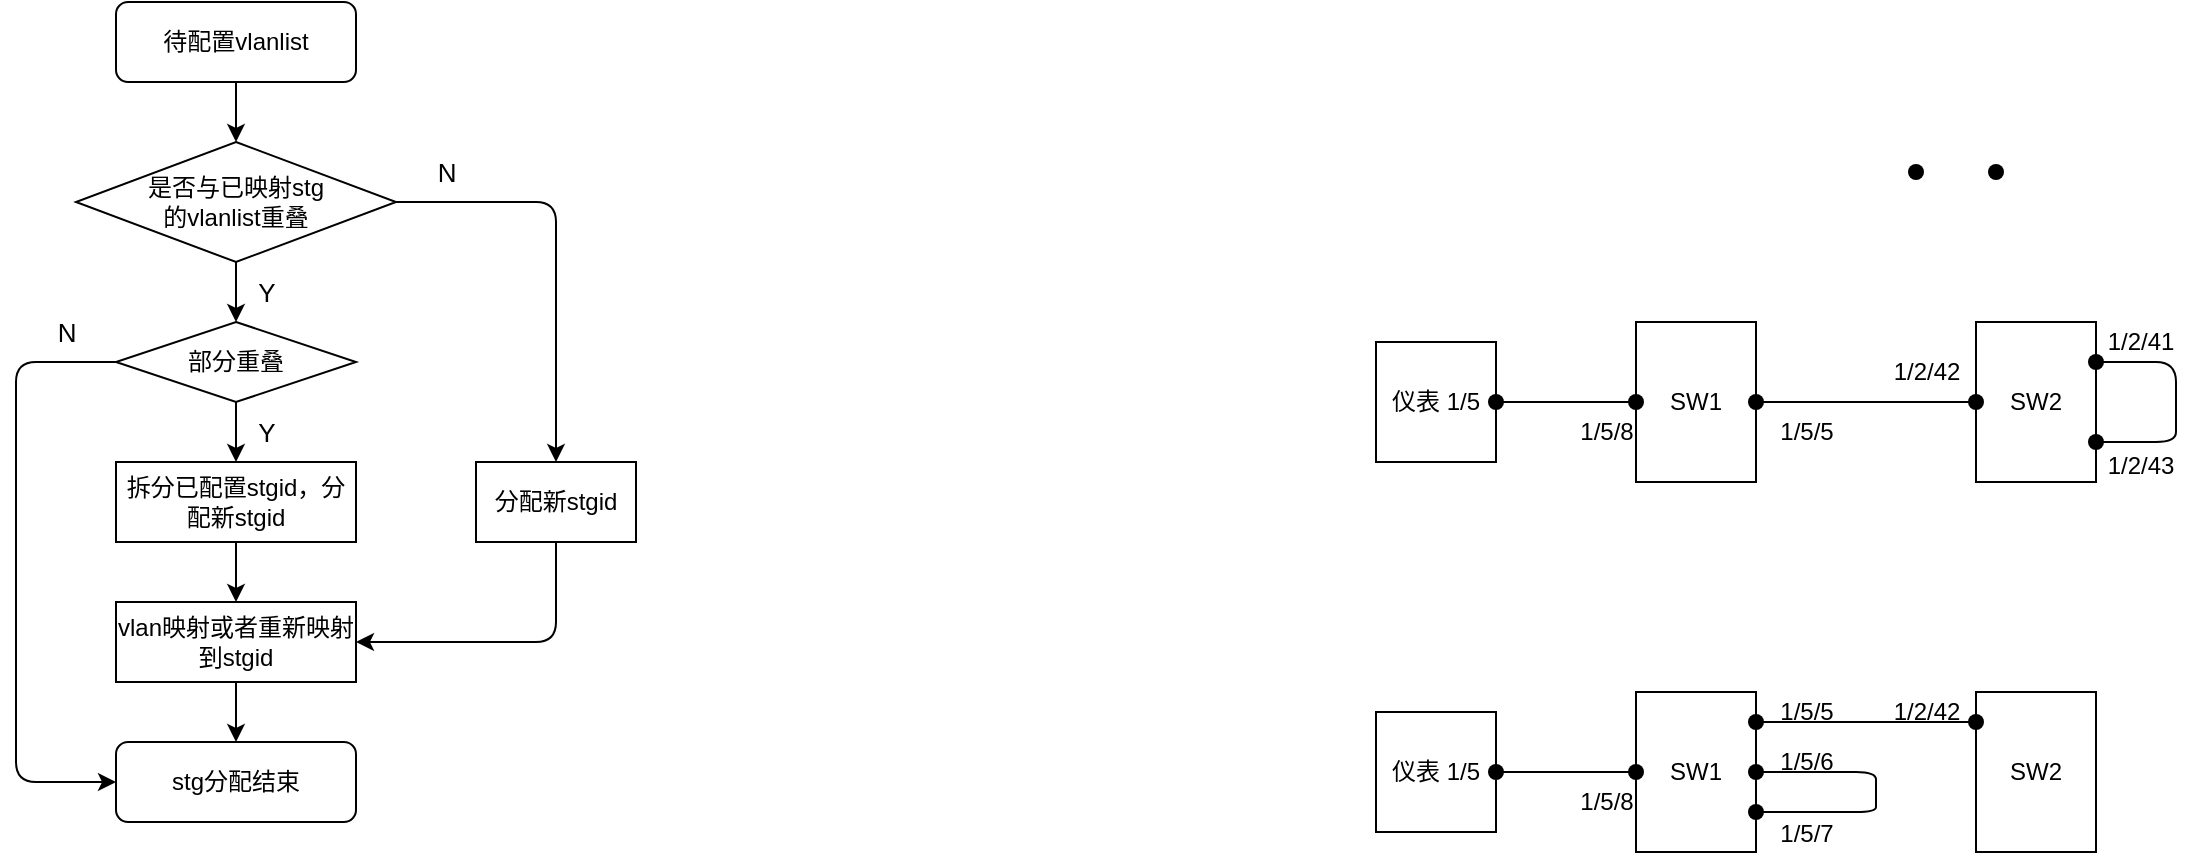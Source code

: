 <mxfile>
    <diagram id="0fgEC8UYPGC_yDSD97Gh" name="第 1 页">
        <mxGraphModel dx="3955" dy="2232" grid="0" gridSize="10" guides="1" tooltips="1" connect="1" arrows="1" fold="1" page="0" pageScale="1" pageWidth="827" pageHeight="1169" background="#ffffff" math="0" shadow="0">
            <root>
                <mxCell id="0"/>
                <mxCell id="1" parent="0"/>
                <mxCell id="2" value="待配置vlanlist" style="rounded=1;whiteSpace=wrap;html=1;fillColor=#FFFFFF;strokeColor=#000000;fontSize=12;fontColor=#000000;" parent="1" vertex="1">
                    <mxGeometry x="-2720" y="-1480" width="120" height="40" as="geometry"/>
                </mxCell>
                <mxCell id="3" value="是否与已映射stg&lt;br&gt;的vlanlist重叠" style="rhombus;whiteSpace=wrap;html=1;strokeColor=#000000;fontSize=12;fontColor=#000000;fillColor=#FFFFFF;" parent="1" vertex="1">
                    <mxGeometry x="-2740" y="-1410" width="160" height="60" as="geometry"/>
                </mxCell>
                <mxCell id="4" value="分配新stgid" style="rounded=0;whiteSpace=wrap;html=1;strokeColor=#000000;fontSize=12;fontColor=#000000;fillColor=#FFFFFF;" parent="1" vertex="1">
                    <mxGeometry x="-2540" y="-1250" width="80" height="40" as="geometry"/>
                </mxCell>
                <mxCell id="5" value="部分重叠" style="rhombus;whiteSpace=wrap;html=1;strokeColor=#000000;fontSize=12;fontColor=#000000;fillColor=#FFFFFF;" parent="1" vertex="1">
                    <mxGeometry x="-2720" y="-1320" width="120" height="40" as="geometry"/>
                </mxCell>
                <mxCell id="6" value="拆分已配置stgid，分配新stgid" style="rounded=0;whiteSpace=wrap;html=1;strokeColor=#000000;fontSize=12;fontColor=#000000;fillColor=#FFFFFF;" parent="1" vertex="1">
                    <mxGeometry x="-2720" y="-1250" width="120" height="40" as="geometry"/>
                </mxCell>
                <mxCell id="8" value="" style="endArrow=classic;html=1;fontSize=12;fontColor=#000000;exitX=0.5;exitY=1;exitDx=0;exitDy=0;strokeColor=#000000;" parent="1" source="2" target="3" edge="1">
                    <mxGeometry width="50" height="50" relative="1" as="geometry">
                        <mxPoint x="-2560" y="-1270" as="sourcePoint"/>
                        <mxPoint x="-2510" y="-1320" as="targetPoint"/>
                    </mxGeometry>
                </mxCell>
                <mxCell id="10" value="" style="endArrow=classic;html=1;strokeColor=#000000;fontSize=12;fontColor=#000000;exitX=0.5;exitY=1;exitDx=0;exitDy=0;entryX=0.5;entryY=0;entryDx=0;entryDy=0;" parent="1" source="3" target="5" edge="1">
                    <mxGeometry width="50" height="50" relative="1" as="geometry">
                        <mxPoint x="-2560" y="-1270" as="sourcePoint"/>
                        <mxPoint x="-2510" y="-1320" as="targetPoint"/>
                    </mxGeometry>
                </mxCell>
                <mxCell id="11" value="" style="endArrow=classic;html=1;strokeColor=#000000;fontSize=12;fontColor=#000000;exitX=0.5;exitY=1;exitDx=0;exitDy=0;entryX=0.5;entryY=0;entryDx=0;entryDy=0;" parent="1" source="5" target="6" edge="1">
                    <mxGeometry width="50" height="50" relative="1" as="geometry">
                        <mxPoint x="-2650" y="-1340" as="sourcePoint"/>
                        <mxPoint x="-2650" y="-1310" as="targetPoint"/>
                    </mxGeometry>
                </mxCell>
                <mxCell id="12" value="" style="endArrow=classic;html=1;strokeColor=#000000;fontSize=12;fontColor=#000000;exitX=0.5;exitY=1;exitDx=0;exitDy=0;" parent="1" source="6" edge="1">
                    <mxGeometry width="50" height="50" relative="1" as="geometry">
                        <mxPoint x="-2640" y="-1330" as="sourcePoint"/>
                        <mxPoint x="-2660" y="-1180" as="targetPoint"/>
                    </mxGeometry>
                </mxCell>
                <mxCell id="13" value="" style="endArrow=classic;html=1;strokeColor=#000000;fontSize=12;fontColor=#000000;exitX=1;exitY=0.5;exitDx=0;exitDy=0;entryX=0.5;entryY=0;entryDx=0;entryDy=0;" parent="1" source="3" target="4" edge="1">
                    <mxGeometry width="50" height="50" relative="1" as="geometry">
                        <mxPoint x="-2630" y="-1320" as="sourcePoint"/>
                        <mxPoint x="-2630" y="-1290" as="targetPoint"/>
                        <Array as="points">
                            <mxPoint x="-2500" y="-1380"/>
                        </Array>
                    </mxGeometry>
                </mxCell>
                <mxCell id="14" value="" style="endArrow=classic;html=1;strokeColor=#000000;fontSize=12;fontColor=#000000;exitX=0;exitY=0.5;exitDx=0;exitDy=0;entryX=0;entryY=0.5;entryDx=0;entryDy=0;" parent="1" source="5" target="17" edge="1">
                    <mxGeometry width="50" height="50" relative="1" as="geometry">
                        <mxPoint x="-2620" y="-1310" as="sourcePoint"/>
                        <mxPoint x="-2620" y="-1280" as="targetPoint"/>
                        <Array as="points">
                            <mxPoint x="-2770" y="-1300"/>
                            <mxPoint x="-2770" y="-1090"/>
                        </Array>
                    </mxGeometry>
                </mxCell>
                <mxCell id="15" value="" style="endArrow=classic;html=1;strokeColor=#000000;fontSize=12;fontColor=#000000;exitX=0.5;exitY=1;exitDx=0;exitDy=0;entryX=1;entryY=0.5;entryDx=0;entryDy=0;" parent="1" source="4" edge="1">
                    <mxGeometry width="50" height="50" relative="1" as="geometry">
                        <mxPoint x="-2610" y="-1300" as="sourcePoint"/>
                        <mxPoint x="-2600" y="-1160" as="targetPoint"/>
                        <Array as="points">
                            <mxPoint x="-2500" y="-1160"/>
                        </Array>
                    </mxGeometry>
                </mxCell>
                <mxCell id="17" value="stg分配结束" style="rounded=1;whiteSpace=wrap;html=1;fillColor=#FFFFFF;strokeColor=#000000;fontSize=12;fontColor=#000000;" parent="1" vertex="1">
                    <mxGeometry x="-2720" y="-1110" width="120" height="40" as="geometry"/>
                </mxCell>
                <mxCell id="18" value="N" style="text;html=1;align=center;verticalAlign=middle;resizable=0;points=[];autosize=1;strokeColor=none;fillColor=none;fontColor=#000000;fontSize=13;" parent="1" vertex="1">
                    <mxGeometry x="-2570" y="-1410" width="30" height="30" as="geometry"/>
                </mxCell>
                <mxCell id="19" value="Y" style="text;html=1;align=center;verticalAlign=middle;resizable=0;points=[];autosize=1;strokeColor=none;fillColor=none;fontColor=#000000;fontSize=13;" parent="1" vertex="1">
                    <mxGeometry x="-2660" y="-1350" width="30" height="30" as="geometry"/>
                </mxCell>
                <mxCell id="20" value="Y" style="text;html=1;align=center;verticalAlign=middle;resizable=0;points=[];autosize=1;strokeColor=none;fillColor=none;fontColor=#000000;fontSize=13;" parent="1" vertex="1">
                    <mxGeometry x="-2660" y="-1280" width="30" height="30" as="geometry"/>
                </mxCell>
                <mxCell id="21" value="N" style="text;html=1;align=center;verticalAlign=middle;resizable=0;points=[];autosize=1;strokeColor=none;fillColor=none;fontColor=#000000;fontSize=13;" parent="1" vertex="1">
                    <mxGeometry x="-2760" y="-1330" width="30" height="30" as="geometry"/>
                </mxCell>
                <mxCell id="22" value="vlan映射或者重新映射到stgid" style="rounded=0;whiteSpace=wrap;html=1;strokeColor=#000000;fontSize=12;fontColor=#000000;fillColor=#FFFFFF;" parent="1" vertex="1">
                    <mxGeometry x="-2720" y="-1180" width="120" height="40" as="geometry"/>
                </mxCell>
                <mxCell id="23" value="" style="endArrow=classic;html=1;strokeColor=#000000;fontSize=12;fontColor=#000000;exitX=0.5;exitY=1;exitDx=0;exitDy=0;entryX=0.5;entryY=0;entryDx=0;entryDy=0;" parent="1" source="22" target="17" edge="1">
                    <mxGeometry width="50" height="50" relative="1" as="geometry">
                        <mxPoint x="-2650" y="-1200" as="sourcePoint"/>
                        <mxPoint x="-2650" y="-1170" as="targetPoint"/>
                    </mxGeometry>
                </mxCell>
                <mxCell id="25" value="SW1" style="rounded=0;whiteSpace=wrap;html=1;strokeColor=#000000;fontSize=12;fontColor=#000000;fillColor=#FFFFFF;" vertex="1" parent="1">
                    <mxGeometry x="-1960" y="-1320" width="60" height="80" as="geometry"/>
                </mxCell>
                <mxCell id="28" value="" style="shape=waypoint;sketch=0;fillStyle=solid;size=6;pointerEvents=1;points=[];resizable=0;rotatable=0;perimeter=centerPerimeter;snapToPoint=1;strokeColor=#000000;strokeWidth=2;" vertex="1" parent="1">
                    <mxGeometry x="-1970" y="-1290" width="20" height="20" as="geometry"/>
                </mxCell>
                <mxCell id="30" value="" style="shape=waypoint;sketch=0;fillStyle=solid;size=6;pointerEvents=1;points=[];resizable=0;rotatable=0;perimeter=centerPerimeter;snapToPoint=1;strokeColor=#000000;strokeWidth=2;" vertex="1" parent="1">
                    <mxGeometry x="-1830" y="-1405" width="20" height="20" as="geometry"/>
                </mxCell>
                <mxCell id="31" value="" style="shape=waypoint;sketch=0;fillStyle=solid;size=6;pointerEvents=1;points=[];resizable=0;rotatable=0;perimeter=centerPerimeter;snapToPoint=1;strokeColor=#000000;strokeWidth=2;" vertex="1" parent="1">
                    <mxGeometry x="-1790" y="-1405" width="20" height="20" as="geometry"/>
                </mxCell>
                <mxCell id="32" value="" style="shape=waypoint;sketch=0;fillStyle=solid;size=6;pointerEvents=1;points=[];resizable=0;rotatable=0;perimeter=centerPerimeter;snapToPoint=1;strokeColor=#000000;strokeWidth=2;" vertex="1" parent="1">
                    <mxGeometry x="-1910" y="-1290" width="20" height="20" as="geometry"/>
                </mxCell>
                <mxCell id="35" value="仪表 1/5" style="rounded=0;whiteSpace=wrap;html=1;strokeColor=#000000;fontSize=12;fontColor=#000000;fillColor=#FFFFFF;" vertex="1" parent="1">
                    <mxGeometry x="-2090" y="-1310" width="60" height="60" as="geometry"/>
                </mxCell>
                <mxCell id="36" value="" style="shape=waypoint;sketch=0;fillStyle=solid;size=6;pointerEvents=1;points=[];resizable=0;rotatable=0;perimeter=centerPerimeter;snapToPoint=1;strokeColor=#000000;strokeWidth=2;" vertex="1" parent="1">
                    <mxGeometry x="-2040" y="-1290" width="20" height="20" as="geometry"/>
                </mxCell>
                <mxCell id="37" value="" style="endArrow=none;html=1;strokeColor=#000000;exitX=0.75;exitY=0.692;exitDx=0;exitDy=0;exitPerimeter=0;" edge="1" parent="1" source="36">
                    <mxGeometry width="50" height="50" relative="1" as="geometry">
                        <mxPoint x="-2010" y="-1230" as="sourcePoint"/>
                        <mxPoint x="-1960" y="-1280" as="targetPoint"/>
                    </mxGeometry>
                </mxCell>
                <mxCell id="39" value="SW2" style="rounded=0;whiteSpace=wrap;html=1;strokeColor=#000000;fontSize=12;fontColor=#000000;fillColor=#FFFFFF;" vertex="1" parent="1">
                    <mxGeometry x="-1790" y="-1320" width="60" height="80" as="geometry"/>
                </mxCell>
                <mxCell id="40" value="" style="shape=waypoint;sketch=0;fillStyle=solid;size=6;pointerEvents=1;points=[];resizable=0;rotatable=0;perimeter=centerPerimeter;snapToPoint=1;strokeColor=#000000;strokeWidth=2;" vertex="1" parent="1">
                    <mxGeometry x="-1800" y="-1290" width="20" height="20" as="geometry"/>
                </mxCell>
                <mxCell id="41" value="" style="shape=waypoint;sketch=0;fillStyle=solid;size=6;pointerEvents=1;points=[];resizable=0;rotatable=0;perimeter=centerPerimeter;snapToPoint=1;strokeColor=#000000;strokeWidth=2;" vertex="1" parent="1">
                    <mxGeometry x="-1740" y="-1310" width="20" height="20" as="geometry"/>
                </mxCell>
                <mxCell id="42" value="" style="shape=waypoint;sketch=0;fillStyle=solid;size=6;pointerEvents=1;points=[];resizable=0;rotatable=0;perimeter=centerPerimeter;snapToPoint=1;strokeColor=#000000;strokeWidth=2;" vertex="1" parent="1">
                    <mxGeometry x="-1740" y="-1270" width="20" height="20" as="geometry"/>
                </mxCell>
                <mxCell id="43" value="" style="endArrow=none;html=1;strokeColor=#000000;exitX=0.75;exitY=0.692;exitDx=0;exitDy=0;exitPerimeter=0;entryX=0.208;entryY=0.608;entryDx=0;entryDy=0;entryPerimeter=0;" edge="1" parent="1" target="40">
                    <mxGeometry width="50" height="50" relative="1" as="geometry">
                        <mxPoint x="-1900" y="-1280" as="sourcePoint"/>
                        <mxPoint x="-1830" y="-1280" as="targetPoint"/>
                    </mxGeometry>
                </mxCell>
                <mxCell id="49" value="" style="endArrow=none;html=1;strokeColor=#000000;exitX=0.75;exitY=0.692;exitDx=0;exitDy=0;exitPerimeter=0;entryX=0.333;entryY=0.275;entryDx=0;entryDy=0;entryPerimeter=0;" edge="1" parent="1" target="42">
                    <mxGeometry width="50" height="50" relative="1" as="geometry">
                        <mxPoint x="-1730" y="-1300" as="sourcePoint"/>
                        <mxPoint x="-1660" y="-1300" as="targetPoint"/>
                        <Array as="points">
                            <mxPoint x="-1690" y="-1300"/>
                            <mxPoint x="-1690" y="-1280"/>
                            <mxPoint x="-1690" y="-1260"/>
                        </Array>
                    </mxGeometry>
                </mxCell>
                <mxCell id="50" value="1/5/8" style="text;html=1;align=center;verticalAlign=middle;resizable=0;points=[];autosize=1;strokeColor=none;fillColor=none;fontColor=#000000;" vertex="1" parent="1">
                    <mxGeometry x="-2000" y="-1280" width="50" height="30" as="geometry"/>
                </mxCell>
                <mxCell id="51" value="1/5/5" style="text;html=1;align=center;verticalAlign=middle;resizable=0;points=[];autosize=1;strokeColor=none;fillColor=none;fontColor=#000000;" vertex="1" parent="1">
                    <mxGeometry x="-1900" y="-1280" width="50" height="30" as="geometry"/>
                </mxCell>
                <mxCell id="52" value="1/2/42" style="text;html=1;align=center;verticalAlign=middle;resizable=0;points=[];autosize=1;strokeColor=none;fillColor=none;fontColor=#000000;" vertex="1" parent="1">
                    <mxGeometry x="-1845" y="-1310" width="60" height="30" as="geometry"/>
                </mxCell>
                <mxCell id="53" value="1/2/41" style="text;html=1;align=center;verticalAlign=middle;resizable=0;points=[];autosize=1;strokeColor=none;fillColor=none;fontColor=#000000;" vertex="1" parent="1">
                    <mxGeometry x="-1738" y="-1325" width="60" height="30" as="geometry"/>
                </mxCell>
                <mxCell id="54" value="1/2/43" style="text;html=1;align=center;verticalAlign=middle;resizable=0;points=[];autosize=1;strokeColor=none;fillColor=none;fontColor=#000000;" vertex="1" parent="1">
                    <mxGeometry x="-1738" y="-1263" width="60" height="30" as="geometry"/>
                </mxCell>
                <mxCell id="55" value="SW1" style="rounded=0;whiteSpace=wrap;html=1;strokeColor=#000000;fontSize=12;fontColor=#000000;fillColor=#FFFFFF;" vertex="1" parent="1">
                    <mxGeometry x="-1960" y="-1135" width="60" height="80" as="geometry"/>
                </mxCell>
                <mxCell id="56" value="" style="shape=waypoint;sketch=0;fillStyle=solid;size=6;pointerEvents=1;points=[];resizable=0;rotatable=0;perimeter=centerPerimeter;snapToPoint=1;strokeColor=#000000;strokeWidth=2;" vertex="1" parent="1">
                    <mxGeometry x="-1970" y="-1105" width="20" height="20" as="geometry"/>
                </mxCell>
                <mxCell id="57" value="" style="shape=waypoint;sketch=0;fillStyle=solid;size=6;pointerEvents=1;points=[];resizable=0;rotatable=0;perimeter=centerPerimeter;snapToPoint=1;strokeColor=#000000;strokeWidth=2;" vertex="1" parent="1">
                    <mxGeometry x="-1910" y="-1130" width="20" height="20" as="geometry"/>
                </mxCell>
                <mxCell id="58" value="仪表 1/5" style="rounded=0;whiteSpace=wrap;html=1;strokeColor=#000000;fontSize=12;fontColor=#000000;fillColor=#FFFFFF;" vertex="1" parent="1">
                    <mxGeometry x="-2090" y="-1125" width="60" height="60" as="geometry"/>
                </mxCell>
                <mxCell id="59" value="" style="shape=waypoint;sketch=0;fillStyle=solid;size=6;pointerEvents=1;points=[];resizable=0;rotatable=0;perimeter=centerPerimeter;snapToPoint=1;strokeColor=#000000;strokeWidth=2;" vertex="1" parent="1">
                    <mxGeometry x="-2040" y="-1105" width="20" height="20" as="geometry"/>
                </mxCell>
                <mxCell id="60" value="" style="endArrow=none;html=1;strokeColor=#000000;exitX=0.75;exitY=0.692;exitDx=0;exitDy=0;exitPerimeter=0;" edge="1" parent="1" source="59">
                    <mxGeometry width="50" height="50" relative="1" as="geometry">
                        <mxPoint x="-2010" y="-1045" as="sourcePoint"/>
                        <mxPoint x="-1960" y="-1095" as="targetPoint"/>
                    </mxGeometry>
                </mxCell>
                <mxCell id="61" value="SW2" style="rounded=0;whiteSpace=wrap;html=1;strokeColor=#000000;fontSize=12;fontColor=#000000;fillColor=#FFFFFF;" vertex="1" parent="1">
                    <mxGeometry x="-1790" y="-1135" width="60" height="80" as="geometry"/>
                </mxCell>
                <mxCell id="62" value="" style="shape=waypoint;sketch=0;fillStyle=solid;size=6;pointerEvents=1;points=[];resizable=0;rotatable=0;perimeter=centerPerimeter;snapToPoint=1;strokeColor=#000000;strokeWidth=2;" vertex="1" parent="1">
                    <mxGeometry x="-1800" y="-1130" width="20" height="20" as="geometry"/>
                </mxCell>
                <mxCell id="63" value="" style="shape=waypoint;sketch=0;fillStyle=solid;size=6;pointerEvents=1;points=[];resizable=0;rotatable=0;perimeter=centerPerimeter;snapToPoint=1;strokeColor=#000000;strokeWidth=2;" vertex="1" parent="1">
                    <mxGeometry x="-1910" y="-1085" width="20" height="20" as="geometry"/>
                </mxCell>
                <mxCell id="64" value="" style="shape=waypoint;sketch=0;fillStyle=solid;size=6;pointerEvents=1;points=[];resizable=0;rotatable=0;perimeter=centerPerimeter;snapToPoint=1;strokeColor=#000000;strokeWidth=2;" vertex="1" parent="1">
                    <mxGeometry x="-1910" y="-1105" width="20" height="20" as="geometry"/>
                </mxCell>
                <mxCell id="65" value="" style="endArrow=none;html=1;strokeColor=#000000;exitX=0.75;exitY=0.692;exitDx=0;exitDy=0;exitPerimeter=0;entryX=0.208;entryY=0.608;entryDx=0;entryDy=0;entryPerimeter=0;" edge="1" parent="1">
                    <mxGeometry width="50" height="50" relative="1" as="geometry">
                        <mxPoint x="-1900" y="-1120" as="sourcePoint"/>
                        <mxPoint x="-1790" y="-1120" as="targetPoint"/>
                    </mxGeometry>
                </mxCell>
                <mxCell id="67" value="1/5/8" style="text;html=1;align=center;verticalAlign=middle;resizable=0;points=[];autosize=1;strokeColor=none;fillColor=none;fontColor=#000000;" vertex="1" parent="1">
                    <mxGeometry x="-2000" y="-1095" width="50" height="30" as="geometry"/>
                </mxCell>
                <mxCell id="68" value="1/5/5" style="text;html=1;align=center;verticalAlign=middle;resizable=0;points=[];autosize=1;strokeColor=none;fillColor=none;fontColor=#000000;" vertex="1" parent="1">
                    <mxGeometry x="-1900" y="-1140" width="50" height="30" as="geometry"/>
                </mxCell>
                <mxCell id="69" value="1/2/42" style="text;html=1;align=center;verticalAlign=middle;resizable=0;points=[];autosize=1;strokeColor=none;fillColor=none;fontColor=#000000;" vertex="1" parent="1">
                    <mxGeometry x="-1845" y="-1140" width="60" height="30" as="geometry"/>
                </mxCell>
                <mxCell id="70" value="1/5/6" style="text;html=1;align=center;verticalAlign=middle;resizable=0;points=[];autosize=1;strokeColor=none;fillColor=none;fontColor=#000000;" vertex="1" parent="1">
                    <mxGeometry x="-1900" y="-1115" width="50" height="30" as="geometry"/>
                </mxCell>
                <mxCell id="72" value="" style="endArrow=none;html=1;strokeColor=#000000;exitX=1;exitY=0.75;exitDx=0;exitDy=0;entryX=1;entryY=0.5;entryDx=0;entryDy=0;" edge="1" parent="1" source="55" target="55">
                    <mxGeometry width="50" height="50" relative="1" as="geometry">
                        <mxPoint x="-2020" y="-1085" as="sourcePoint"/>
                        <mxPoint x="-1950" y="-1085" as="targetPoint"/>
                        <Array as="points">
                            <mxPoint x="-1840" y="-1075"/>
                            <mxPoint x="-1840" y="-1080"/>
                            <mxPoint x="-1840" y="-1095"/>
                        </Array>
                    </mxGeometry>
                </mxCell>
                <mxCell id="73" value="1/5/7" style="text;html=1;align=center;verticalAlign=middle;resizable=0;points=[];autosize=1;strokeColor=none;fillColor=none;fontColor=#000000;" vertex="1" parent="1">
                    <mxGeometry x="-1900" y="-1079" width="50" height="30" as="geometry"/>
                </mxCell>
            </root>
        </mxGraphModel>
    </diagram>
</mxfile>